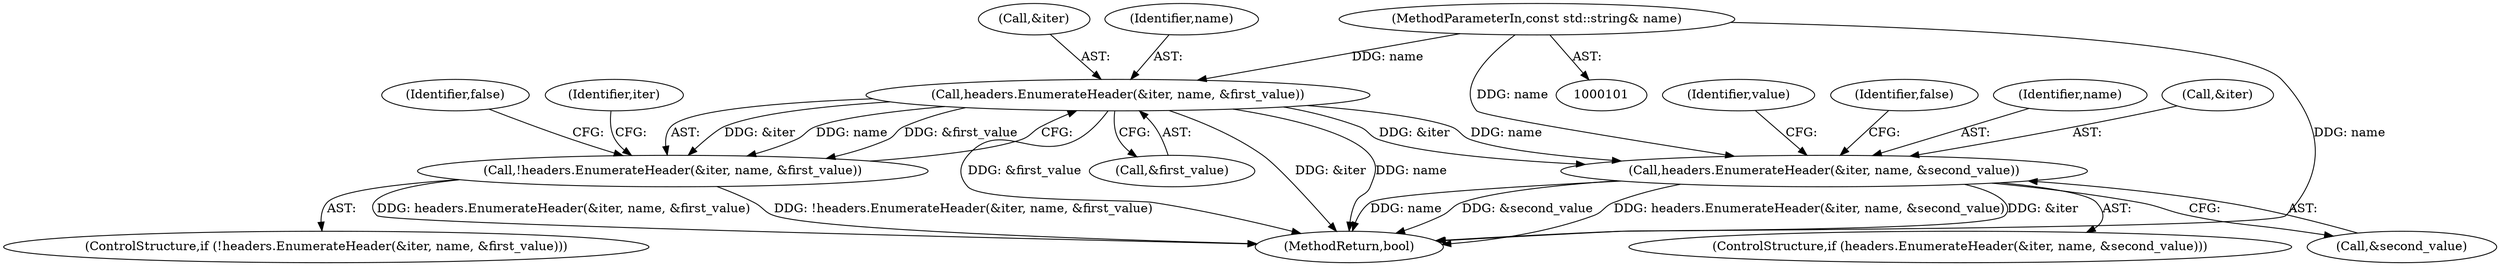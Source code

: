 digraph "0_Chrome_511d0a0a31a54e0cc0f15cb1b977dc9f9b20f0d3_2@pointer" {
"1000113" [label="(Call,headers.EnumerateHeader(&iter, name, &first_value))"];
"1000103" [label="(MethodParameterIn,const std::string& name)"];
"1000112" [label="(Call,!headers.EnumerateHeader(&iter, name, &first_value))"];
"1000123" [label="(Call,headers.EnumerateHeader(&iter, name, &second_value))"];
"1000127" [label="(Call,&second_value)"];
"1000133" [label="(Identifier,value)"];
"1000114" [label="(Call,&iter)"];
"1000113" [label="(Call,headers.EnumerateHeader(&iter, name, &first_value))"];
"1000117" [label="(Call,&first_value)"];
"1000120" [label="(Identifier,false)"];
"1000122" [label="(ControlStructure,if (headers.EnumerateHeader(&iter, name, &second_value)))"];
"1000130" [label="(Identifier,false)"];
"1000126" [label="(Identifier,name)"];
"1000103" [label="(MethodParameterIn,const std::string& name)"];
"1000111" [label="(ControlStructure,if (!headers.EnumerateHeader(&iter, name, &first_value)))"];
"1000125" [label="(Identifier,iter)"];
"1000123" [label="(Call,headers.EnumerateHeader(&iter, name, &second_value))"];
"1000116" [label="(Identifier,name)"];
"1000124" [label="(Call,&iter)"];
"1000112" [label="(Call,!headers.EnumerateHeader(&iter, name, &first_value))"];
"1000137" [label="(MethodReturn,bool)"];
"1000113" -> "1000112"  [label="AST: "];
"1000113" -> "1000117"  [label="CFG: "];
"1000114" -> "1000113"  [label="AST: "];
"1000116" -> "1000113"  [label="AST: "];
"1000117" -> "1000113"  [label="AST: "];
"1000112" -> "1000113"  [label="CFG: "];
"1000113" -> "1000137"  [label="DDG: &first_value"];
"1000113" -> "1000137"  [label="DDG: &iter"];
"1000113" -> "1000137"  [label="DDG: name"];
"1000113" -> "1000112"  [label="DDG: &iter"];
"1000113" -> "1000112"  [label="DDG: name"];
"1000113" -> "1000112"  [label="DDG: &first_value"];
"1000103" -> "1000113"  [label="DDG: name"];
"1000113" -> "1000123"  [label="DDG: &iter"];
"1000113" -> "1000123"  [label="DDG: name"];
"1000103" -> "1000101"  [label="AST: "];
"1000103" -> "1000137"  [label="DDG: name"];
"1000103" -> "1000123"  [label="DDG: name"];
"1000112" -> "1000111"  [label="AST: "];
"1000120" -> "1000112"  [label="CFG: "];
"1000125" -> "1000112"  [label="CFG: "];
"1000112" -> "1000137"  [label="DDG: !headers.EnumerateHeader(&iter, name, &first_value)"];
"1000112" -> "1000137"  [label="DDG: headers.EnumerateHeader(&iter, name, &first_value)"];
"1000123" -> "1000122"  [label="AST: "];
"1000123" -> "1000127"  [label="CFG: "];
"1000124" -> "1000123"  [label="AST: "];
"1000126" -> "1000123"  [label="AST: "];
"1000127" -> "1000123"  [label="AST: "];
"1000130" -> "1000123"  [label="CFG: "];
"1000133" -> "1000123"  [label="CFG: "];
"1000123" -> "1000137"  [label="DDG: name"];
"1000123" -> "1000137"  [label="DDG: &second_value"];
"1000123" -> "1000137"  [label="DDG: headers.EnumerateHeader(&iter, name, &second_value)"];
"1000123" -> "1000137"  [label="DDG: &iter"];
}

